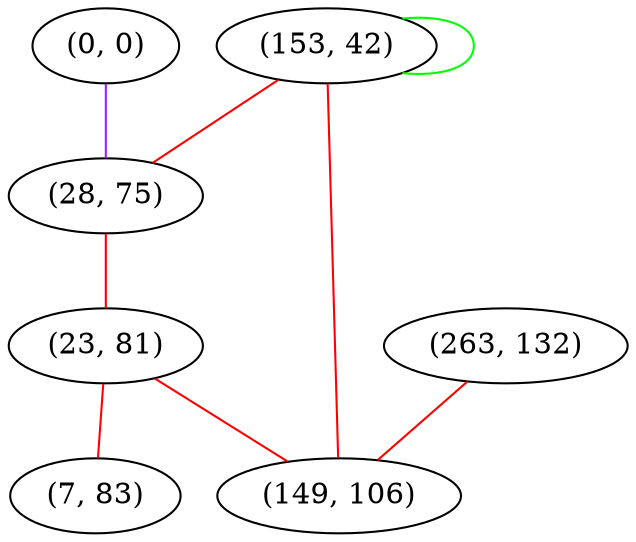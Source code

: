 graph "" {
"(153, 42)";
"(0, 0)";
"(28, 75)";
"(23, 81)";
"(263, 132)";
"(7, 83)";
"(149, 106)";
"(153, 42)" -- "(153, 42)"  [color=green, key=0, weight=2];
"(153, 42)" -- "(149, 106)"  [color=red, key=0, weight=1];
"(153, 42)" -- "(28, 75)"  [color=red, key=0, weight=1];
"(0, 0)" -- "(28, 75)"  [color=purple, key=0, weight=4];
"(28, 75)" -- "(23, 81)"  [color=red, key=0, weight=1];
"(23, 81)" -- "(7, 83)"  [color=red, key=0, weight=1];
"(23, 81)" -- "(149, 106)"  [color=red, key=0, weight=1];
"(263, 132)" -- "(149, 106)"  [color=red, key=0, weight=1];
}
